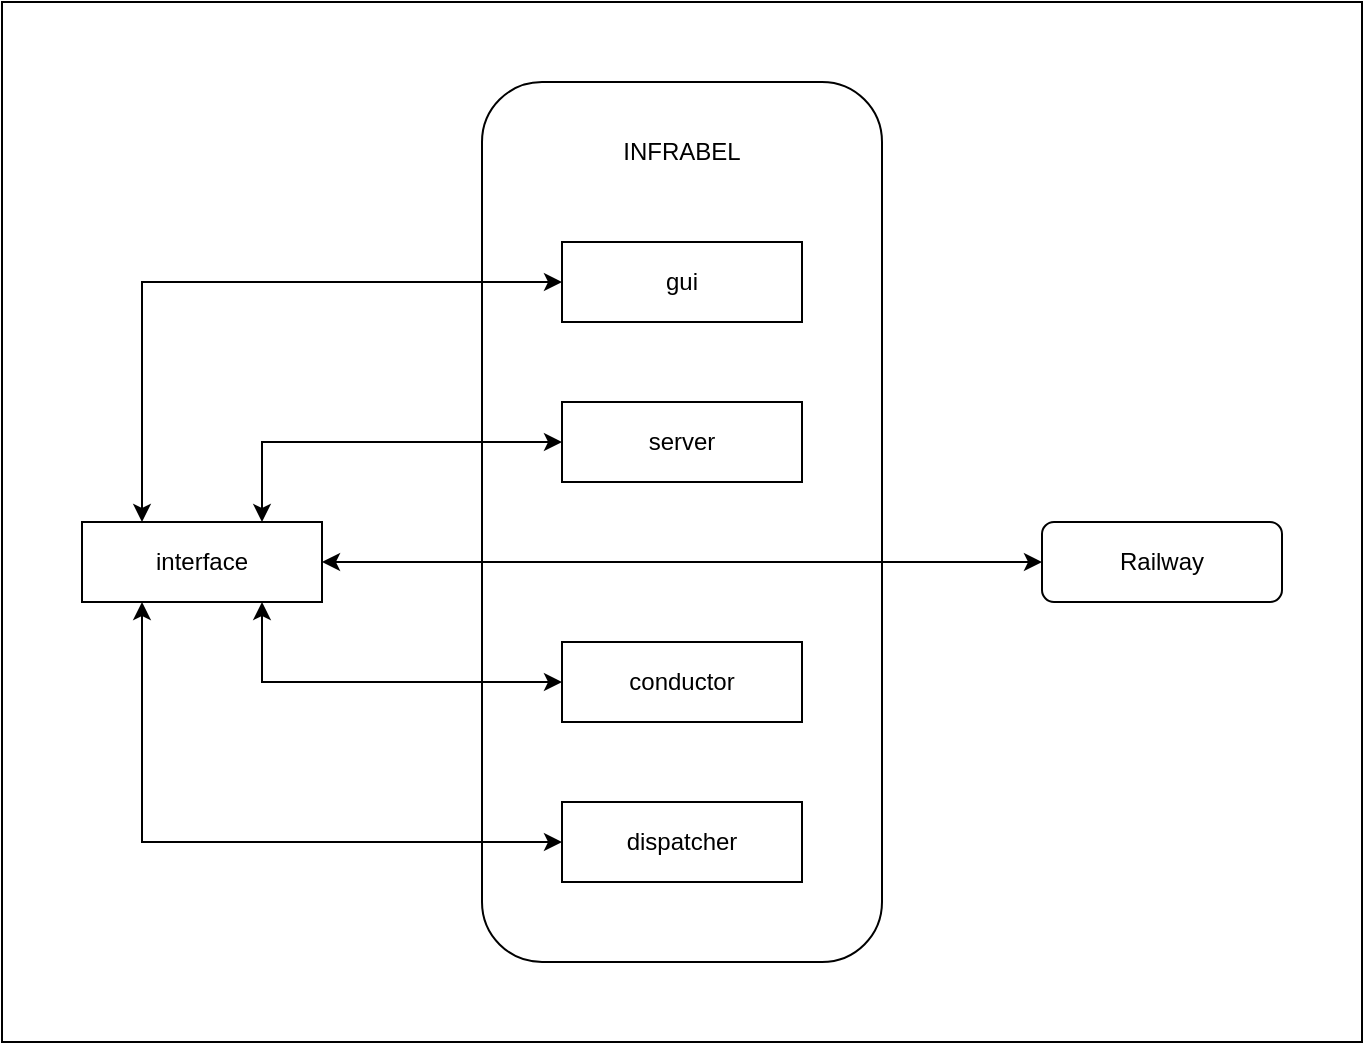 <mxfile version="28.0.6">
  <diagram name="Pagina-1" id="ub-xqskBtYKNcbQ0U4I-">
    <mxGraphModel dx="1410" dy="843" grid="1" gridSize="10" guides="1" tooltips="1" connect="1" arrows="1" fold="1" page="1" pageScale="1" pageWidth="827" pageHeight="1169" math="0" shadow="0">
      <root>
        <mxCell id="0" />
        <mxCell id="1" parent="0" />
        <mxCell id="haXE5rz8ifXkorpJh3X0-6" value="" style="rounded=0;whiteSpace=wrap;html=1;" parent="1" vertex="1">
          <mxGeometry width="680" height="520" as="geometry" />
        </mxCell>
        <mxCell id="haXE5rz8ifXkorpJh3X0-1" value="Railway" style="rounded=1;whiteSpace=wrap;html=1;" parent="1" vertex="1">
          <mxGeometry x="520" y="260" width="120" height="40" as="geometry" />
        </mxCell>
        <mxCell id="haXE5rz8ifXkorpJh3X0-2" value="interface" style="rounded=0;whiteSpace=wrap;html=1;" parent="1" vertex="1">
          <mxGeometry x="40" y="260" width="120" height="40" as="geometry" />
        </mxCell>
        <mxCell id="haXE5rz8ifXkorpJh3X0-5" value="" style="rounded=1;whiteSpace=wrap;html=1;" parent="1" vertex="1">
          <mxGeometry x="240" y="40" width="200" height="440" as="geometry" />
        </mxCell>
        <mxCell id="haXE5rz8ifXkorpJh3X0-7" value="INFRABEL" style="text;html=1;align=center;verticalAlign=middle;whiteSpace=wrap;rounded=0;" parent="1" vertex="1">
          <mxGeometry x="310" y="60" width="60" height="30" as="geometry" />
        </mxCell>
        <mxCell id="haXE5rz8ifXkorpJh3X0-8" value="" style="endArrow=classic;startArrow=classic;html=1;rounded=0;exitX=1;exitY=0.5;exitDx=0;exitDy=0;entryX=0;entryY=0.5;entryDx=0;entryDy=0;" parent="1" source="haXE5rz8ifXkorpJh3X0-2" target="haXE5rz8ifXkorpJh3X0-1" edge="1">
          <mxGeometry width="50" height="50" relative="1" as="geometry">
            <mxPoint x="310" y="340" as="sourcePoint" />
            <mxPoint x="360" y="290" as="targetPoint" />
          </mxGeometry>
        </mxCell>
        <mxCell id="haXE5rz8ifXkorpJh3X0-13" value="server" style="rounded=0;whiteSpace=wrap;html=1;" parent="1" vertex="1">
          <mxGeometry x="280" y="200" width="120" height="40" as="geometry" />
        </mxCell>
        <mxCell id="bxWhvfzIi3zP5KRh3eXy-2" value="conductor" style="rounded=0;whiteSpace=wrap;html=1;" vertex="1" parent="1">
          <mxGeometry x="280" y="320" width="120" height="40" as="geometry" />
        </mxCell>
        <mxCell id="bxWhvfzIi3zP5KRh3eXy-3" value="dispatcher" style="rounded=0;whiteSpace=wrap;html=1;" vertex="1" parent="1">
          <mxGeometry x="280" y="400" width="120" height="40" as="geometry" />
        </mxCell>
        <mxCell id="bxWhvfzIi3zP5KRh3eXy-1" value="gui" style="rounded=0;whiteSpace=wrap;html=1;" vertex="1" parent="1">
          <mxGeometry x="280" y="120" width="120" height="40" as="geometry" />
        </mxCell>
        <mxCell id="bxWhvfzIi3zP5KRh3eXy-5" value="" style="endArrow=classic;startArrow=classic;html=1;rounded=0;exitX=0.75;exitY=0;exitDx=0;exitDy=0;entryX=0;entryY=0.5;entryDx=0;entryDy=0;" edge="1" parent="1" source="haXE5rz8ifXkorpJh3X0-2" target="haXE5rz8ifXkorpJh3X0-13">
          <mxGeometry width="50" height="50" relative="1" as="geometry">
            <mxPoint x="130" y="230" as="sourcePoint" />
            <mxPoint x="180" y="180" as="targetPoint" />
            <Array as="points">
              <mxPoint x="130" y="220" />
            </Array>
          </mxGeometry>
        </mxCell>
        <mxCell id="bxWhvfzIi3zP5KRh3eXy-6" value="" style="endArrow=classic;startArrow=classic;html=1;rounded=0;entryX=0;entryY=0.5;entryDx=0;entryDy=0;exitX=0.25;exitY=0;exitDx=0;exitDy=0;" edge="1" parent="1" source="haXE5rz8ifXkorpJh3X0-2" target="bxWhvfzIi3zP5KRh3eXy-1">
          <mxGeometry width="50" height="50" relative="1" as="geometry">
            <mxPoint y="180" as="sourcePoint" />
            <mxPoint x="50" y="130" as="targetPoint" />
            <Array as="points">
              <mxPoint x="70" y="140" />
            </Array>
          </mxGeometry>
        </mxCell>
        <mxCell id="bxWhvfzIi3zP5KRh3eXy-7" value="" style="endArrow=classic;startArrow=classic;html=1;rounded=0;exitX=0.75;exitY=1;exitDx=0;exitDy=0;entryX=0;entryY=0.5;entryDx=0;entryDy=0;" edge="1" parent="1" source="haXE5rz8ifXkorpJh3X0-2" target="bxWhvfzIi3zP5KRh3eXy-2">
          <mxGeometry width="50" height="50" relative="1" as="geometry">
            <mxPoint x="200" y="380" as="sourcePoint" />
            <mxPoint x="250" y="330" as="targetPoint" />
            <Array as="points">
              <mxPoint x="130" y="340" />
            </Array>
          </mxGeometry>
        </mxCell>
        <mxCell id="bxWhvfzIi3zP5KRh3eXy-8" value="" style="endArrow=classic;startArrow=classic;html=1;rounded=0;entryX=0;entryY=0.5;entryDx=0;entryDy=0;exitX=0.25;exitY=1;exitDx=0;exitDy=0;" edge="1" parent="1" source="haXE5rz8ifXkorpJh3X0-2" target="bxWhvfzIi3zP5KRh3eXy-3">
          <mxGeometry width="50" height="50" relative="1" as="geometry">
            <mxPoint x="150" y="450" as="sourcePoint" />
            <mxPoint x="200" y="400" as="targetPoint" />
            <Array as="points">
              <mxPoint x="70" y="420" />
            </Array>
          </mxGeometry>
        </mxCell>
      </root>
    </mxGraphModel>
  </diagram>
</mxfile>
